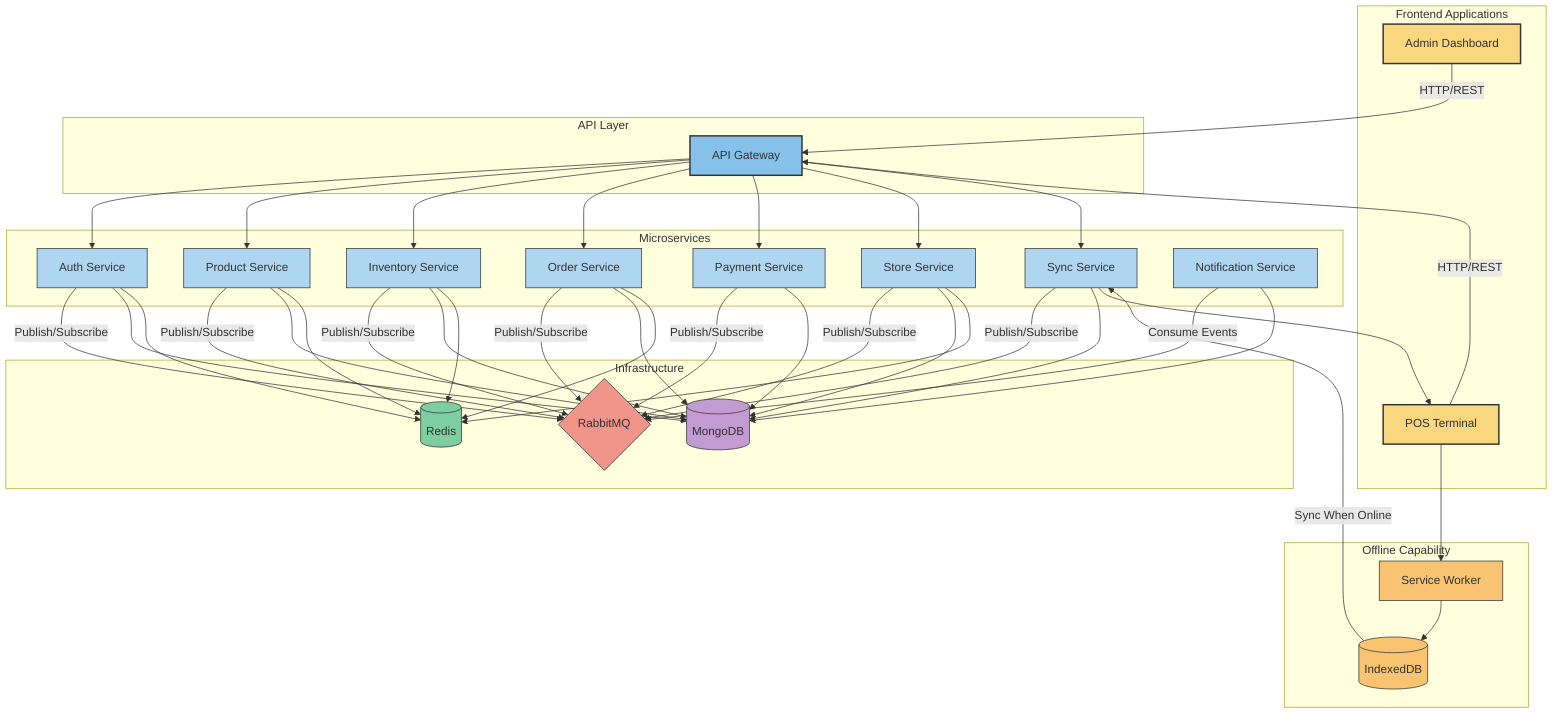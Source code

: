 graph TB
    %% Client Applications
    subgraph "Frontend Applications"
        AD[Admin Dashboard]
        POS[POS Terminal]
        style AD fill:#f9d77e,stroke:#333,stroke-width:2px
        style POS fill:#f9d77e,stroke:#333,stroke-width:2px
    end

    %% API Gateway
    subgraph "API Layer"
        API[API Gateway]
        style API fill:#85c1e9,stroke:#333,stroke-width:2px
    end

    %% Microservices
    subgraph "Microservices"
        AUTH[Auth Service]
        PROD[Product Service]
        INV[Inventory Service]
        ORDER[Order Service]
        PAY[Payment Service]
        STORE[Store Service]
        SYNC[Sync Service]
        NOTIF[Notification Service]
        
        style AUTH fill:#aed6f1,stroke:#333,stroke-width:1px
        style PROD fill:#aed6f1,stroke:#333,stroke-width:1px
        style INV fill:#aed6f1,stroke:#333,stroke-width:1px
        style ORDER fill:#aed6f1,stroke:#333,stroke-width:1px
        style PAY fill:#aed6f1,stroke:#333,stroke-width:1px
        style STORE fill:#aed6f1,stroke:#333,stroke-width:1px
        style SYNC fill:#aed6f1,stroke:#333,stroke-width:1px
        style NOTIF fill:#aed6f1,stroke:#333,stroke-width:1px
    end

    %% Infrastructure
    subgraph "Infrastructure"
        MDB[(MongoDB)]
        RMQ{RabbitMQ}
        RDS[(Redis)]
        
        style MDB fill:#c39bd3,stroke:#333,stroke-width:1px
        style RMQ fill:#f1948a,stroke:#333,stroke-width:1px
        style RDS fill:#7dcea0,stroke:#333,stroke-width:1px
    end
    
    %% Offline Storage
    subgraph "Offline Capability"
        IDX[(IndexedDB)]
        SW[Service Worker]
        
        style IDX fill:#f8c471,stroke:#333,stroke-width:1px
        style SW fill:#f8c471,stroke:#333,stroke-width:1px
    end

    %% Connections - Frontend to API
    AD -->|HTTP/REST| API
    POS -->|HTTP/REST| API
    POS --> SW
    SW --> IDX
    
    %% Connections - API to Services
    API --> AUTH
    API --> PROD
    API --> INV
    API --> ORDER
    API --> PAY
    API --> STORE
    API --> SYNC
    
    %% Service to Message Broker
    AUTH -->|Publish/Subscribe| RMQ
    PROD -->|Publish/Subscribe| RMQ
    INV -->|Publish/Subscribe| RMQ
    ORDER -->|Publish/Subscribe| RMQ
    PAY -->|Publish/Subscribe| RMQ
    STORE -->|Publish/Subscribe| RMQ
    SYNC -->|Publish/Subscribe| RMQ
    NOTIF -->|Consume Events| RMQ
    
    %% Services to Database
    AUTH --> MDB
    PROD --> MDB
    INV --> MDB
    ORDER --> MDB
    PAY --> MDB
    STORE --> MDB
    SYNC --> MDB
    NOTIF --> MDB
    
    %% Services to Cache
    AUTH --> RDS
    PROD --> RDS
    INV --> RDS
    ORDER --> RDS
    STORE --> RDS
    
    %% Sync Flow
    SYNC --> POS
    IDX -->|Sync When Online| SYNC
